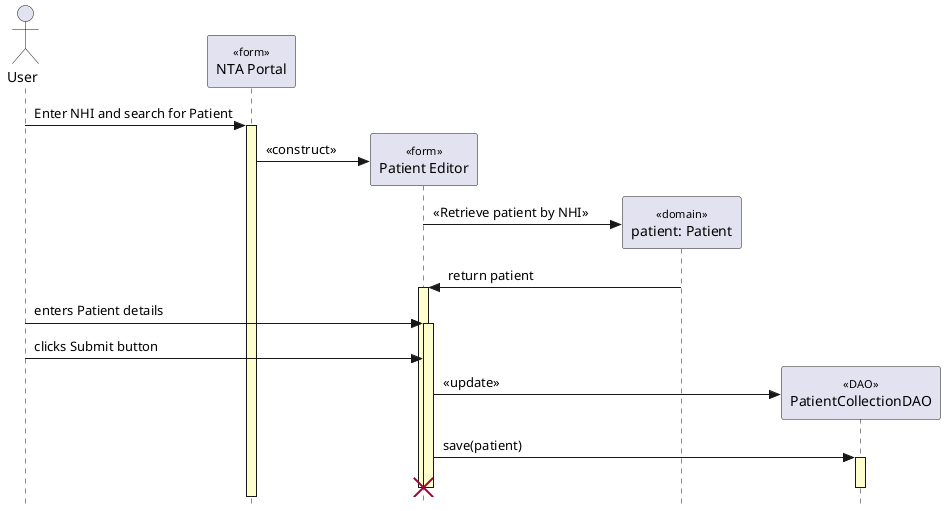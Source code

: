 @startuml registerNewPatientNTA

' use strict UML mode
' style tweaks to make the diagram a little more readable
skinparam {
	Style strictuml
	RoundCorner 5
	BoxPadding 35
	ParticipantPadding 15
    Padding 2

	Sequence {
		' make activations yellow too
		LifeLineBackgroundColor #FDFDCD

		' make stereotypes more presentable
		Stereotype {
			Font {
				Size 11
				Style plain
			}
		}
	}

	Database {
		' make database border consistent with the rest of the diagram
		BorderColor #A80036
	}

}

actor "User" as user

'ad the required participants.
participant "NTA Portal" as portal <<form>>
participant "Patient Editor" as patientEditor <<form>>
participant "patient: Patient" as patient <<domain>>
participant "PatientCollectionDAO" as patientCollectionDAO <<DAO>>

'user clicks submit button
user -> portal++: Enter NHI and search for Patient
create patientEditor
portal -> patientEditor: <<construct>>

' construct product object from user input
create patient
patientEditor -> patient : <<Retrieve patient by NHI>>
patient -> patientEditor++ : return patient

' user enters product details and clicks the save product button
user -> patientEditor++ : enters Patient details
user -> patientEditor : clicks Submit button


'Construct the DAO
create patientCollectionDAO
patientEditor -> patientCollectionDAO : <<update>>

'Save the patient
patientEditor -> patientCollectionDAO++: save(patient)

'close the product editor
patientCollectionDAO--
patientEditor--

'close the main menu
destroy patientEditor


@enduml